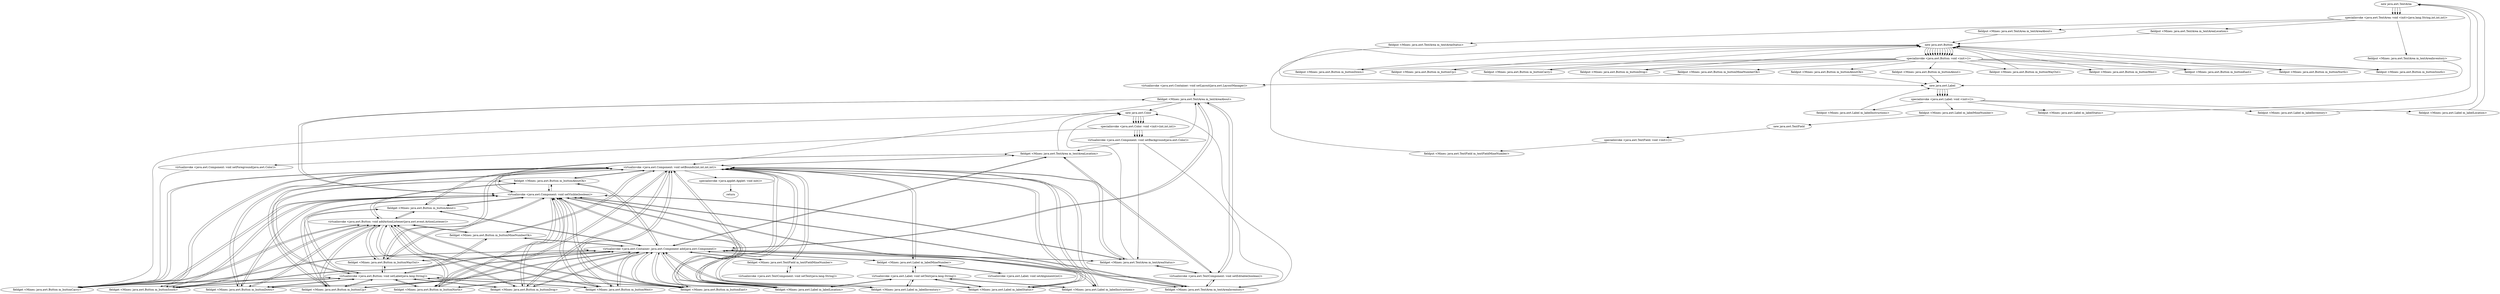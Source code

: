 digraph "" {
"new java.awt.TextArea";
 "new java.awt.TextArea"->"specialinvoke <java.awt.TextArea: void <init>(java.lang.String,int,int,int)>";
 "specialinvoke <java.awt.TextArea: void <init>(java.lang.String,int,int,int)>"->"fieldput <Mines: java.awt.TextArea m_textAreaAbout>";
 "fieldput <Mines: java.awt.TextArea m_textAreaAbout>"->"new java.awt.Button";
 "new java.awt.Button"->"specialinvoke <java.awt.Button: void <init>()>";
 "specialinvoke <java.awt.Button: void <init>()>"->"fieldput <Mines: java.awt.Button m_buttonAboutOk>";
 "fieldput <Mines: java.awt.Button m_buttonAboutOk>"->"new java.awt.Label";
 "new java.awt.Label"->"specialinvoke <java.awt.Label: void <init>()>";
 "specialinvoke <java.awt.Label: void <init>()>"->"fieldput <Mines: java.awt.Label m_labelInstructions>";
 "fieldput <Mines: java.awt.Label m_labelInstructions>"->"new java.awt.Label";
 "new java.awt.Label"->"specialinvoke <java.awt.Label: void <init>()>";
 "specialinvoke <java.awt.Label: void <init>()>"->"fieldput <Mines: java.awt.Label m_labelStatus>";
 "fieldput <Mines: java.awt.Label m_labelStatus>"->"new java.awt.TextArea";
 "new java.awt.TextArea"->"specialinvoke <java.awt.TextArea: void <init>(java.lang.String,int,int,int)>";
 "specialinvoke <java.awt.TextArea: void <init>(java.lang.String,int,int,int)>"->"fieldput <Mines: java.awt.TextArea m_textAreaStatus>";
 "fieldput <Mines: java.awt.TextArea m_textAreaStatus>"->"new java.awt.Label";
 "new java.awt.Label"->"specialinvoke <java.awt.Label: void <init>()>";
 "specialinvoke <java.awt.Label: void <init>()>"->"fieldput <Mines: java.awt.Label m_labelInventory>";
 "fieldput <Mines: java.awt.Label m_labelInventory>"->"new java.awt.TextArea";
 "new java.awt.TextArea"->"specialinvoke <java.awt.TextArea: void <init>(java.lang.String,int,int,int)>";
 "specialinvoke <java.awt.TextArea: void <init>(java.lang.String,int,int,int)>"->"fieldput <Mines: java.awt.TextArea m_textAreaInventory>";
 "fieldput <Mines: java.awt.TextArea m_textAreaInventory>"->"new java.awt.Label";
 "new java.awt.Label"->"specialinvoke <java.awt.Label: void <init>()>";
 "specialinvoke <java.awt.Label: void <init>()>"->"fieldput <Mines: java.awt.Label m_labelLocation>";
 "fieldput <Mines: java.awt.Label m_labelLocation>"->"new java.awt.TextArea";
 "new java.awt.TextArea"->"specialinvoke <java.awt.TextArea: void <init>(java.lang.String,int,int,int)>";
 "specialinvoke <java.awt.TextArea: void <init>(java.lang.String,int,int,int)>"->"fieldput <Mines: java.awt.TextArea m_textAreaLocation>";
 "fieldput <Mines: java.awt.TextArea m_textAreaLocation>"->"new java.awt.Button";
 "new java.awt.Button"->"specialinvoke <java.awt.Button: void <init>()>";
 "specialinvoke <java.awt.Button: void <init>()>"->"fieldput <Mines: java.awt.Button m_buttonWest>";
 "fieldput <Mines: java.awt.Button m_buttonWest>"->"new java.awt.Button";
 "new java.awt.Button"->"specialinvoke <java.awt.Button: void <init>()>";
 "specialinvoke <java.awt.Button: void <init>()>"->"fieldput <Mines: java.awt.Button m_buttonEast>";
 "fieldput <Mines: java.awt.Button m_buttonEast>"->"new java.awt.Button";
 "new java.awt.Button"->"specialinvoke <java.awt.Button: void <init>()>";
 "specialinvoke <java.awt.Button: void <init>()>"->"fieldput <Mines: java.awt.Button m_buttonNorth>";
 "fieldput <Mines: java.awt.Button m_buttonNorth>"->"new java.awt.Button";
 "new java.awt.Button"->"specialinvoke <java.awt.Button: void <init>()>";
 "specialinvoke <java.awt.Button: void <init>()>"->"fieldput <Mines: java.awt.Button m_buttonSouth>";
 "fieldput <Mines: java.awt.Button m_buttonSouth>"->"new java.awt.Button";
 "new java.awt.Button"->"specialinvoke <java.awt.Button: void <init>()>";
 "specialinvoke <java.awt.Button: void <init>()>"->"fieldput <Mines: java.awt.Button m_buttonDown>";
 "fieldput <Mines: java.awt.Button m_buttonDown>"->"new java.awt.Button";
 "new java.awt.Button"->"specialinvoke <java.awt.Button: void <init>()>";
 "specialinvoke <java.awt.Button: void <init>()>"->"fieldput <Mines: java.awt.Button m_buttonUp>";
 "fieldput <Mines: java.awt.Button m_buttonUp>"->"new java.awt.Button";
 "new java.awt.Button"->"specialinvoke <java.awt.Button: void <init>()>";
 "specialinvoke <java.awt.Button: void <init>()>"->"fieldput <Mines: java.awt.Button m_buttonCarry>";
 "fieldput <Mines: java.awt.Button m_buttonCarry>"->"new java.awt.Button";
 "new java.awt.Button"->"specialinvoke <java.awt.Button: void <init>()>";
 "specialinvoke <java.awt.Button: void <init>()>"->"fieldput <Mines: java.awt.Button m_buttonDrop>";
 "fieldput <Mines: java.awt.Button m_buttonDrop>"->"new java.awt.Button";
 "new java.awt.Button"->"specialinvoke <java.awt.Button: void <init>()>";
 "specialinvoke <java.awt.Button: void <init>()>"->"fieldput <Mines: java.awt.Button m_buttonWayOut>";
 "fieldput <Mines: java.awt.Button m_buttonWayOut>"->"new java.awt.Button";
 "new java.awt.Button"->"specialinvoke <java.awt.Button: void <init>()>";
 "specialinvoke <java.awt.Button: void <init>()>"->"fieldput <Mines: java.awt.Button m_buttonAbout>";
 "fieldput <Mines: java.awt.Button m_buttonAbout>"->"new java.awt.Label";
 "new java.awt.Label"->"specialinvoke <java.awt.Label: void <init>()>";
 "specialinvoke <java.awt.Label: void <init>()>"->"fieldput <Mines: java.awt.Label m_labelMineNumber>";
 "fieldput <Mines: java.awt.Label m_labelMineNumber>"->"new java.awt.TextField";
 "new java.awt.TextField"->"specialinvoke <java.awt.TextField: void <init>()>";
 "specialinvoke <java.awt.TextField: void <init>()>"->"fieldput <Mines: java.awt.TextField m_textFieldMineNumber>";
 "fieldput <Mines: java.awt.TextField m_textFieldMineNumber>"->"new java.awt.Button";
 "new java.awt.Button"->"specialinvoke <java.awt.Button: void <init>()>";
 "specialinvoke <java.awt.Button: void <init>()>"->"fieldput <Mines: java.awt.Button m_buttonMineNumberOk>";
 "fieldput <Mines: java.awt.Button m_buttonMineNumberOk>"->"virtualinvoke <java.awt.Container: void setLayout(java.awt.LayoutManager)>";
 "virtualinvoke <java.awt.Container: void setLayout(java.awt.LayoutManager)>"->"fieldget <Mines: java.awt.TextArea m_textAreaAbout>";
 "fieldget <Mines: java.awt.TextArea m_textAreaAbout>"->"new java.awt.Color";
 "new java.awt.Color"->"specialinvoke <java.awt.Color: void <init>(int,int,int)>";
 "specialinvoke <java.awt.Color: void <init>(int,int,int)>"->"virtualinvoke <java.awt.Component: void setBackground(java.awt.Color)>";
 "virtualinvoke <java.awt.Component: void setBackground(java.awt.Color)>"->"fieldget <Mines: java.awt.TextArea m_textAreaAbout>";
 "fieldget <Mines: java.awt.TextArea m_textAreaAbout>"->"virtualinvoke <java.awt.TextComponent: void setEditable(boolean)>";
 "virtualinvoke <java.awt.TextComponent: void setEditable(boolean)>"->"fieldget <Mines: java.awt.TextArea m_textAreaAbout>";
 "fieldget <Mines: java.awt.TextArea m_textAreaAbout>"->"virtualinvoke <java.awt.Component: void setVisible(boolean)>";
 "virtualinvoke <java.awt.Component: void setVisible(boolean)>"->"fieldget <Mines: java.awt.TextArea m_textAreaAbout>";
 "fieldget <Mines: java.awt.TextArea m_textAreaAbout>"->"virtualinvoke <java.awt.Container: java.awt.Component add(java.awt.Component)>";
 "virtualinvoke <java.awt.Container: java.awt.Component add(java.awt.Component)>"->"fieldget <Mines: java.awt.TextArea m_textAreaAbout>";
 "fieldget <Mines: java.awt.TextArea m_textAreaAbout>"->"virtualinvoke <java.awt.Component: void setBounds(int,int,int,int)>";
 "virtualinvoke <java.awt.Component: void setBounds(int,int,int,int)>"->"fieldget <Mines: java.awt.Button m_buttonAboutOk>";
 "fieldget <Mines: java.awt.Button m_buttonAboutOk>"->"virtualinvoke <java.awt.Button: void setLabel(java.lang.String)>";
 "virtualinvoke <java.awt.Button: void setLabel(java.lang.String)>"->"fieldget <Mines: java.awt.Button m_buttonAboutOk>";
 "fieldget <Mines: java.awt.Button m_buttonAboutOk>"->"virtualinvoke <java.awt.Component: void setVisible(boolean)>";
 "virtualinvoke <java.awt.Component: void setVisible(boolean)>"->"fieldget <Mines: java.awt.Button m_buttonAboutOk>";
 "fieldget <Mines: java.awt.Button m_buttonAboutOk>"->"virtualinvoke <java.awt.Button: void addActionListener(java.awt.event.ActionListener)>";
 "virtualinvoke <java.awt.Button: void addActionListener(java.awt.event.ActionListener)>"->"fieldget <Mines: java.awt.Button m_buttonAboutOk>";
 "fieldget <Mines: java.awt.Button m_buttonAboutOk>"->"virtualinvoke <java.awt.Container: java.awt.Component add(java.awt.Component)>";
 "virtualinvoke <java.awt.Container: java.awt.Component add(java.awt.Component)>"->"fieldget <Mines: java.awt.Button m_buttonAboutOk>";
 "fieldget <Mines: java.awt.Button m_buttonAboutOk>"->"virtualinvoke <java.awt.Component: void setBounds(int,int,int,int)>";
 "virtualinvoke <java.awt.Component: void setBounds(int,int,int,int)>"->"fieldget <Mines: java.awt.Label m_labelInstructions>";
 "fieldget <Mines: java.awt.Label m_labelInstructions>"->"virtualinvoke <java.awt.Label: void setText(java.lang.String)>";
 "virtualinvoke <java.awt.Label: void setText(java.lang.String)>"->"fieldget <Mines: java.awt.Label m_labelInstructions>";
 "fieldget <Mines: java.awt.Label m_labelInstructions>"->"virtualinvoke <java.awt.Container: java.awt.Component add(java.awt.Component)>";
 "virtualinvoke <java.awt.Container: java.awt.Component add(java.awt.Component)>"->"fieldget <Mines: java.awt.Label m_labelInstructions>";
 "fieldget <Mines: java.awt.Label m_labelInstructions>"->"virtualinvoke <java.awt.Component: void setBounds(int,int,int,int)>";
 "virtualinvoke <java.awt.Component: void setBounds(int,int,int,int)>"->"fieldget <Mines: java.awt.Label m_labelStatus>";
 "fieldget <Mines: java.awt.Label m_labelStatus>"->"virtualinvoke <java.awt.Label: void setText(java.lang.String)>";
 "virtualinvoke <java.awt.Label: void setText(java.lang.String)>"->"fieldget <Mines: java.awt.Label m_labelStatus>";
 "fieldget <Mines: java.awt.Label m_labelStatus>"->"virtualinvoke <java.awt.Component: void setVisible(boolean)>";
 "virtualinvoke <java.awt.Component: void setVisible(boolean)>"->"fieldget <Mines: java.awt.Label m_labelStatus>";
 "fieldget <Mines: java.awt.Label m_labelStatus>"->"virtualinvoke <java.awt.Container: java.awt.Component add(java.awt.Component)>";
 "virtualinvoke <java.awt.Container: java.awt.Component add(java.awt.Component)>"->"fieldget <Mines: java.awt.Label m_labelStatus>";
 "fieldget <Mines: java.awt.Label m_labelStatus>"->"virtualinvoke <java.awt.Component: void setBounds(int,int,int,int)>";
 "virtualinvoke <java.awt.Component: void setBounds(int,int,int,int)>"->"fieldget <Mines: java.awt.TextArea m_textAreaStatus>";
 "fieldget <Mines: java.awt.TextArea m_textAreaStatus>"->"new java.awt.Color";
 "new java.awt.Color"->"specialinvoke <java.awt.Color: void <init>(int,int,int)>";
 "specialinvoke <java.awt.Color: void <init>(int,int,int)>"->"virtualinvoke <java.awt.Component: void setBackground(java.awt.Color)>";
 "virtualinvoke <java.awt.Component: void setBackground(java.awt.Color)>"->"fieldget <Mines: java.awt.TextArea m_textAreaStatus>";
 "fieldget <Mines: java.awt.TextArea m_textAreaStatus>"->"virtualinvoke <java.awt.TextComponent: void setEditable(boolean)>";
 "virtualinvoke <java.awt.TextComponent: void setEditable(boolean)>"->"fieldget <Mines: java.awt.TextArea m_textAreaStatus>";
 "fieldget <Mines: java.awt.TextArea m_textAreaStatus>"->"virtualinvoke <java.awt.Component: void setVisible(boolean)>";
 "virtualinvoke <java.awt.Component: void setVisible(boolean)>"->"fieldget <Mines: java.awt.TextArea m_textAreaStatus>";
 "fieldget <Mines: java.awt.TextArea m_textAreaStatus>"->"virtualinvoke <java.awt.Container: java.awt.Component add(java.awt.Component)>";
 "virtualinvoke <java.awt.Container: java.awt.Component add(java.awt.Component)>"->"fieldget <Mines: java.awt.TextArea m_textAreaStatus>";
 "fieldget <Mines: java.awt.TextArea m_textAreaStatus>"->"virtualinvoke <java.awt.Component: void setBounds(int,int,int,int)>";
 "virtualinvoke <java.awt.Component: void setBounds(int,int,int,int)>"->"fieldget <Mines: java.awt.Label m_labelInventory>";
 "fieldget <Mines: java.awt.Label m_labelInventory>"->"virtualinvoke <java.awt.Label: void setText(java.lang.String)>";
 "virtualinvoke <java.awt.Label: void setText(java.lang.String)>"->"fieldget <Mines: java.awt.Label m_labelInventory>";
 "fieldget <Mines: java.awt.Label m_labelInventory>"->"virtualinvoke <java.awt.Component: void setVisible(boolean)>";
 "virtualinvoke <java.awt.Component: void setVisible(boolean)>"->"fieldget <Mines: java.awt.Label m_labelInventory>";
 "fieldget <Mines: java.awt.Label m_labelInventory>"->"virtualinvoke <java.awt.Container: java.awt.Component add(java.awt.Component)>";
 "virtualinvoke <java.awt.Container: java.awt.Component add(java.awt.Component)>"->"fieldget <Mines: java.awt.Label m_labelInventory>";
 "fieldget <Mines: java.awt.Label m_labelInventory>"->"virtualinvoke <java.awt.Component: void setBounds(int,int,int,int)>";
 "virtualinvoke <java.awt.Component: void setBounds(int,int,int,int)>"->"fieldget <Mines: java.awt.TextArea m_textAreaInventory>";
 "fieldget <Mines: java.awt.TextArea m_textAreaInventory>"->"new java.awt.Color";
 "new java.awt.Color"->"specialinvoke <java.awt.Color: void <init>(int,int,int)>";
 "specialinvoke <java.awt.Color: void <init>(int,int,int)>"->"virtualinvoke <java.awt.Component: void setBackground(java.awt.Color)>";
 "virtualinvoke <java.awt.Component: void setBackground(java.awt.Color)>"->"fieldget <Mines: java.awt.TextArea m_textAreaInventory>";
 "fieldget <Mines: java.awt.TextArea m_textAreaInventory>"->"virtualinvoke <java.awt.TextComponent: void setEditable(boolean)>";
 "virtualinvoke <java.awt.TextComponent: void setEditable(boolean)>"->"fieldget <Mines: java.awt.TextArea m_textAreaInventory>";
 "fieldget <Mines: java.awt.TextArea m_textAreaInventory>"->"virtualinvoke <java.awt.Component: void setVisible(boolean)>";
 "virtualinvoke <java.awt.Component: void setVisible(boolean)>"->"fieldget <Mines: java.awt.TextArea m_textAreaInventory>";
 "fieldget <Mines: java.awt.TextArea m_textAreaInventory>"->"virtualinvoke <java.awt.Container: java.awt.Component add(java.awt.Component)>";
 "virtualinvoke <java.awt.Container: java.awt.Component add(java.awt.Component)>"->"fieldget <Mines: java.awt.TextArea m_textAreaInventory>";
 "fieldget <Mines: java.awt.TextArea m_textAreaInventory>"->"virtualinvoke <java.awt.Component: void setBounds(int,int,int,int)>";
 "virtualinvoke <java.awt.Component: void setBounds(int,int,int,int)>"->"fieldget <Mines: java.awt.Label m_labelLocation>";
 "fieldget <Mines: java.awt.Label m_labelLocation>"->"virtualinvoke <java.awt.Label: void setText(java.lang.String)>";
 "virtualinvoke <java.awt.Label: void setText(java.lang.String)>"->"fieldget <Mines: java.awt.Label m_labelLocation>";
 "fieldget <Mines: java.awt.Label m_labelLocation>"->"virtualinvoke <java.awt.Component: void setVisible(boolean)>";
 "virtualinvoke <java.awt.Component: void setVisible(boolean)>"->"fieldget <Mines: java.awt.Label m_labelLocation>";
 "fieldget <Mines: java.awt.Label m_labelLocation>"->"virtualinvoke <java.awt.Container: java.awt.Component add(java.awt.Component)>";
 "virtualinvoke <java.awt.Container: java.awt.Component add(java.awt.Component)>"->"fieldget <Mines: java.awt.Label m_labelLocation>";
 "fieldget <Mines: java.awt.Label m_labelLocation>"->"virtualinvoke <java.awt.Component: void setBounds(int,int,int,int)>";
 "virtualinvoke <java.awt.Component: void setBounds(int,int,int,int)>"->"fieldget <Mines: java.awt.TextArea m_textAreaLocation>";
 "fieldget <Mines: java.awt.TextArea m_textAreaLocation>"->"new java.awt.Color";
 "new java.awt.Color"->"specialinvoke <java.awt.Color: void <init>(int,int,int)>";
 "specialinvoke <java.awt.Color: void <init>(int,int,int)>"->"virtualinvoke <java.awt.Component: void setBackground(java.awt.Color)>";
 "virtualinvoke <java.awt.Component: void setBackground(java.awt.Color)>"->"fieldget <Mines: java.awt.TextArea m_textAreaLocation>";
 "fieldget <Mines: java.awt.TextArea m_textAreaLocation>"->"virtualinvoke <java.awt.TextComponent: void setEditable(boolean)>";
 "virtualinvoke <java.awt.TextComponent: void setEditable(boolean)>"->"fieldget <Mines: java.awt.TextArea m_textAreaLocation>";
 "fieldget <Mines: java.awt.TextArea m_textAreaLocation>"->"virtualinvoke <java.awt.Component: void setVisible(boolean)>";
 "virtualinvoke <java.awt.Component: void setVisible(boolean)>"->"fieldget <Mines: java.awt.TextArea m_textAreaLocation>";
 "fieldget <Mines: java.awt.TextArea m_textAreaLocation>"->"virtualinvoke <java.awt.Container: java.awt.Component add(java.awt.Component)>";
 "virtualinvoke <java.awt.Container: java.awt.Component add(java.awt.Component)>"->"fieldget <Mines: java.awt.TextArea m_textAreaLocation>";
 "fieldget <Mines: java.awt.TextArea m_textAreaLocation>"->"virtualinvoke <java.awt.Component: void setBounds(int,int,int,int)>";
 "virtualinvoke <java.awt.Component: void setBounds(int,int,int,int)>"->"fieldget <Mines: java.awt.Button m_buttonWest>";
 "fieldget <Mines: java.awt.Button m_buttonWest>"->"virtualinvoke <java.awt.Button: void setLabel(java.lang.String)>";
 "virtualinvoke <java.awt.Button: void setLabel(java.lang.String)>"->"fieldget <Mines: java.awt.Button m_buttonWest>";
 "fieldget <Mines: java.awt.Button m_buttonWest>"->"virtualinvoke <java.awt.Component: void setVisible(boolean)>";
 "virtualinvoke <java.awt.Component: void setVisible(boolean)>"->"fieldget <Mines: java.awt.Button m_buttonWest>";
 "fieldget <Mines: java.awt.Button m_buttonWest>"->"virtualinvoke <java.awt.Button: void addActionListener(java.awt.event.ActionListener)>";
 "virtualinvoke <java.awt.Button: void addActionListener(java.awt.event.ActionListener)>"->"fieldget <Mines: java.awt.Button m_buttonWest>";
 "fieldget <Mines: java.awt.Button m_buttonWest>"->"virtualinvoke <java.awt.Container: java.awt.Component add(java.awt.Component)>";
 "virtualinvoke <java.awt.Container: java.awt.Component add(java.awt.Component)>"->"fieldget <Mines: java.awt.Button m_buttonWest>";
 "fieldget <Mines: java.awt.Button m_buttonWest>"->"virtualinvoke <java.awt.Component: void setBounds(int,int,int,int)>";
 "virtualinvoke <java.awt.Component: void setBounds(int,int,int,int)>"->"fieldget <Mines: java.awt.Button m_buttonEast>";
 "fieldget <Mines: java.awt.Button m_buttonEast>"->"virtualinvoke <java.awt.Button: void setLabel(java.lang.String)>";
 "virtualinvoke <java.awt.Button: void setLabel(java.lang.String)>"->"fieldget <Mines: java.awt.Button m_buttonEast>";
 "fieldget <Mines: java.awt.Button m_buttonEast>"->"virtualinvoke <java.awt.Component: void setVisible(boolean)>";
 "virtualinvoke <java.awt.Component: void setVisible(boolean)>"->"fieldget <Mines: java.awt.Button m_buttonEast>";
 "fieldget <Mines: java.awt.Button m_buttonEast>"->"virtualinvoke <java.awt.Button: void addActionListener(java.awt.event.ActionListener)>";
 "virtualinvoke <java.awt.Button: void addActionListener(java.awt.event.ActionListener)>"->"fieldget <Mines: java.awt.Button m_buttonEast>";
 "fieldget <Mines: java.awt.Button m_buttonEast>"->"virtualinvoke <java.awt.Container: java.awt.Component add(java.awt.Component)>";
 "virtualinvoke <java.awt.Container: java.awt.Component add(java.awt.Component)>"->"fieldget <Mines: java.awt.Button m_buttonEast>";
 "fieldget <Mines: java.awt.Button m_buttonEast>"->"virtualinvoke <java.awt.Component: void setBounds(int,int,int,int)>";
 "virtualinvoke <java.awt.Component: void setBounds(int,int,int,int)>"->"fieldget <Mines: java.awt.Button m_buttonNorth>";
 "fieldget <Mines: java.awt.Button m_buttonNorth>"->"virtualinvoke <java.awt.Button: void setLabel(java.lang.String)>";
 "virtualinvoke <java.awt.Button: void setLabel(java.lang.String)>"->"fieldget <Mines: java.awt.Button m_buttonNorth>";
 "fieldget <Mines: java.awt.Button m_buttonNorth>"->"virtualinvoke <java.awt.Component: void setVisible(boolean)>";
 "virtualinvoke <java.awt.Component: void setVisible(boolean)>"->"fieldget <Mines: java.awt.Button m_buttonNorth>";
 "fieldget <Mines: java.awt.Button m_buttonNorth>"->"virtualinvoke <java.awt.Button: void addActionListener(java.awt.event.ActionListener)>";
 "virtualinvoke <java.awt.Button: void addActionListener(java.awt.event.ActionListener)>"->"fieldget <Mines: java.awt.Button m_buttonNorth>";
 "fieldget <Mines: java.awt.Button m_buttonNorth>"->"virtualinvoke <java.awt.Container: java.awt.Component add(java.awt.Component)>";
 "virtualinvoke <java.awt.Container: java.awt.Component add(java.awt.Component)>"->"fieldget <Mines: java.awt.Button m_buttonNorth>";
 "fieldget <Mines: java.awt.Button m_buttonNorth>"->"virtualinvoke <java.awt.Component: void setBounds(int,int,int,int)>";
 "virtualinvoke <java.awt.Component: void setBounds(int,int,int,int)>"->"fieldget <Mines: java.awt.Button m_buttonSouth>";
 "fieldget <Mines: java.awt.Button m_buttonSouth>"->"virtualinvoke <java.awt.Button: void setLabel(java.lang.String)>";
 "virtualinvoke <java.awt.Button: void setLabel(java.lang.String)>"->"fieldget <Mines: java.awt.Button m_buttonSouth>";
 "fieldget <Mines: java.awt.Button m_buttonSouth>"->"virtualinvoke <java.awt.Component: void setVisible(boolean)>";
 "virtualinvoke <java.awt.Component: void setVisible(boolean)>"->"fieldget <Mines: java.awt.Button m_buttonSouth>";
 "fieldget <Mines: java.awt.Button m_buttonSouth>"->"virtualinvoke <java.awt.Button: void addActionListener(java.awt.event.ActionListener)>";
 "virtualinvoke <java.awt.Button: void addActionListener(java.awt.event.ActionListener)>"->"fieldget <Mines: java.awt.Button m_buttonSouth>";
 "fieldget <Mines: java.awt.Button m_buttonSouth>"->"virtualinvoke <java.awt.Container: java.awt.Component add(java.awt.Component)>";
 "virtualinvoke <java.awt.Container: java.awt.Component add(java.awt.Component)>"->"fieldget <Mines: java.awt.Button m_buttonSouth>";
 "fieldget <Mines: java.awt.Button m_buttonSouth>"->"virtualinvoke <java.awt.Component: void setBounds(int,int,int,int)>";
 "virtualinvoke <java.awt.Component: void setBounds(int,int,int,int)>"->"fieldget <Mines: java.awt.Button m_buttonDown>";
 "fieldget <Mines: java.awt.Button m_buttonDown>"->"virtualinvoke <java.awt.Button: void setLabel(java.lang.String)>";
 "virtualinvoke <java.awt.Button: void setLabel(java.lang.String)>"->"fieldget <Mines: java.awt.Button m_buttonDown>";
 "fieldget <Mines: java.awt.Button m_buttonDown>"->"virtualinvoke <java.awt.Component: void setVisible(boolean)>";
 "virtualinvoke <java.awt.Component: void setVisible(boolean)>"->"fieldget <Mines: java.awt.Button m_buttonDown>";
 "fieldget <Mines: java.awt.Button m_buttonDown>"->"virtualinvoke <java.awt.Button: void addActionListener(java.awt.event.ActionListener)>";
 "virtualinvoke <java.awt.Button: void addActionListener(java.awt.event.ActionListener)>"->"fieldget <Mines: java.awt.Button m_buttonDown>";
 "fieldget <Mines: java.awt.Button m_buttonDown>"->"virtualinvoke <java.awt.Container: java.awt.Component add(java.awt.Component)>";
 "virtualinvoke <java.awt.Container: java.awt.Component add(java.awt.Component)>"->"fieldget <Mines: java.awt.Button m_buttonDown>";
 "fieldget <Mines: java.awt.Button m_buttonDown>"->"virtualinvoke <java.awt.Component: void setBounds(int,int,int,int)>";
 "virtualinvoke <java.awt.Component: void setBounds(int,int,int,int)>"->"fieldget <Mines: java.awt.Button m_buttonUp>";
 "fieldget <Mines: java.awt.Button m_buttonUp>"->"virtualinvoke <java.awt.Button: void setLabel(java.lang.String)>";
 "virtualinvoke <java.awt.Button: void setLabel(java.lang.String)>"->"fieldget <Mines: java.awt.Button m_buttonUp>";
 "fieldget <Mines: java.awt.Button m_buttonUp>"->"virtualinvoke <java.awt.Component: void setVisible(boolean)>";
 "virtualinvoke <java.awt.Component: void setVisible(boolean)>"->"fieldget <Mines: java.awt.Button m_buttonUp>";
 "fieldget <Mines: java.awt.Button m_buttonUp>"->"virtualinvoke <java.awt.Button: void addActionListener(java.awt.event.ActionListener)>";
 "virtualinvoke <java.awt.Button: void addActionListener(java.awt.event.ActionListener)>"->"fieldget <Mines: java.awt.Button m_buttonUp>";
 "fieldget <Mines: java.awt.Button m_buttonUp>"->"virtualinvoke <java.awt.Container: java.awt.Component add(java.awt.Component)>";
 "virtualinvoke <java.awt.Container: java.awt.Component add(java.awt.Component)>"->"fieldget <Mines: java.awt.Button m_buttonUp>";
 "fieldget <Mines: java.awt.Button m_buttonUp>"->"virtualinvoke <java.awt.Component: void setBounds(int,int,int,int)>";
 "virtualinvoke <java.awt.Component: void setBounds(int,int,int,int)>"->"fieldget <Mines: java.awt.Button m_buttonCarry>";
 "fieldget <Mines: java.awt.Button m_buttonCarry>"->"new java.awt.Color";
 "new java.awt.Color"->"specialinvoke <java.awt.Color: void <init>(int,int,int)>";
 "specialinvoke <java.awt.Color: void <init>(int,int,int)>"->"virtualinvoke <java.awt.Component: void setForeground(java.awt.Color)>";
 "virtualinvoke <java.awt.Component: void setForeground(java.awt.Color)>"->"fieldget <Mines: java.awt.Button m_buttonCarry>";
 "fieldget <Mines: java.awt.Button m_buttonCarry>"->"virtualinvoke <java.awt.Button: void setLabel(java.lang.String)>";
 "virtualinvoke <java.awt.Button: void setLabel(java.lang.String)>"->"fieldget <Mines: java.awt.Button m_buttonCarry>";
 "fieldget <Mines: java.awt.Button m_buttonCarry>"->"virtualinvoke <java.awt.Component: void setVisible(boolean)>";
 "virtualinvoke <java.awt.Component: void setVisible(boolean)>"->"fieldget <Mines: java.awt.Button m_buttonCarry>";
 "fieldget <Mines: java.awt.Button m_buttonCarry>"->"virtualinvoke <java.awt.Button: void addActionListener(java.awt.event.ActionListener)>";
 "virtualinvoke <java.awt.Button: void addActionListener(java.awt.event.ActionListener)>"->"fieldget <Mines: java.awt.Button m_buttonCarry>";
 "fieldget <Mines: java.awt.Button m_buttonCarry>"->"virtualinvoke <java.awt.Container: java.awt.Component add(java.awt.Component)>";
 "virtualinvoke <java.awt.Container: java.awt.Component add(java.awt.Component)>"->"fieldget <Mines: java.awt.Button m_buttonCarry>";
 "fieldget <Mines: java.awt.Button m_buttonCarry>"->"virtualinvoke <java.awt.Component: void setBounds(int,int,int,int)>";
 "virtualinvoke <java.awt.Component: void setBounds(int,int,int,int)>"->"fieldget <Mines: java.awt.Button m_buttonDrop>";
 "fieldget <Mines: java.awt.Button m_buttonDrop>"->"virtualinvoke <java.awt.Button: void setLabel(java.lang.String)>";
 "virtualinvoke <java.awt.Button: void setLabel(java.lang.String)>"->"fieldget <Mines: java.awt.Button m_buttonDrop>";
 "fieldget <Mines: java.awt.Button m_buttonDrop>"->"virtualinvoke <java.awt.Component: void setVisible(boolean)>";
 "virtualinvoke <java.awt.Component: void setVisible(boolean)>"->"fieldget <Mines: java.awt.Button m_buttonDrop>";
 "fieldget <Mines: java.awt.Button m_buttonDrop>"->"virtualinvoke <java.awt.Button: void addActionListener(java.awt.event.ActionListener)>";
 "virtualinvoke <java.awt.Button: void addActionListener(java.awt.event.ActionListener)>"->"fieldget <Mines: java.awt.Button m_buttonDrop>";
 "fieldget <Mines: java.awt.Button m_buttonDrop>"->"virtualinvoke <java.awt.Container: java.awt.Component add(java.awt.Component)>";
 "virtualinvoke <java.awt.Container: java.awt.Component add(java.awt.Component)>"->"fieldget <Mines: java.awt.Button m_buttonDrop>";
 "fieldget <Mines: java.awt.Button m_buttonDrop>"->"virtualinvoke <java.awt.Component: void setBounds(int,int,int,int)>";
 "virtualinvoke <java.awt.Component: void setBounds(int,int,int,int)>"->"fieldget <Mines: java.awt.Button m_buttonWayOut>";
 "fieldget <Mines: java.awt.Button m_buttonWayOut>"->"virtualinvoke <java.awt.Button: void setLabel(java.lang.String)>";
 "virtualinvoke <java.awt.Button: void setLabel(java.lang.String)>"->"fieldget <Mines: java.awt.Button m_buttonWayOut>";
 "fieldget <Mines: java.awt.Button m_buttonWayOut>"->"virtualinvoke <java.awt.Component: void setVisible(boolean)>";
 "virtualinvoke <java.awt.Component: void setVisible(boolean)>"->"fieldget <Mines: java.awt.Button m_buttonWayOut>";
 "fieldget <Mines: java.awt.Button m_buttonWayOut>"->"virtualinvoke <java.awt.Button: void addActionListener(java.awt.event.ActionListener)>";
 "virtualinvoke <java.awt.Button: void addActionListener(java.awt.event.ActionListener)>"->"fieldget <Mines: java.awt.Button m_buttonWayOut>";
 "fieldget <Mines: java.awt.Button m_buttonWayOut>"->"virtualinvoke <java.awt.Container: java.awt.Component add(java.awt.Component)>";
 "virtualinvoke <java.awt.Container: java.awt.Component add(java.awt.Component)>"->"fieldget <Mines: java.awt.Button m_buttonWayOut>";
 "fieldget <Mines: java.awt.Button m_buttonWayOut>"->"virtualinvoke <java.awt.Component: void setBounds(int,int,int,int)>";
 "virtualinvoke <java.awt.Component: void setBounds(int,int,int,int)>"->"fieldget <Mines: java.awt.Button m_buttonAbout>";
 "fieldget <Mines: java.awt.Button m_buttonAbout>"->"virtualinvoke <java.awt.Button: void setLabel(java.lang.String)>";
 "virtualinvoke <java.awt.Button: void setLabel(java.lang.String)>"->"fieldget <Mines: java.awt.Button m_buttonAbout>";
 "fieldget <Mines: java.awt.Button m_buttonAbout>"->"virtualinvoke <java.awt.Component: void setVisible(boolean)>";
 "virtualinvoke <java.awt.Component: void setVisible(boolean)>"->"fieldget <Mines: java.awt.Button m_buttonAbout>";
 "fieldget <Mines: java.awt.Button m_buttonAbout>"->"virtualinvoke <java.awt.Button: void addActionListener(java.awt.event.ActionListener)>";
 "virtualinvoke <java.awt.Button: void addActionListener(java.awt.event.ActionListener)>"->"fieldget <Mines: java.awt.Button m_buttonAbout>";
 "fieldget <Mines: java.awt.Button m_buttonAbout>"->"virtualinvoke <java.awt.Container: java.awt.Component add(java.awt.Component)>";
 "virtualinvoke <java.awt.Container: java.awt.Component add(java.awt.Component)>"->"fieldget <Mines: java.awt.Button m_buttonAbout>";
 "fieldget <Mines: java.awt.Button m_buttonAbout>"->"virtualinvoke <java.awt.Component: void setBounds(int,int,int,int)>";
 "virtualinvoke <java.awt.Component: void setBounds(int,int,int,int)>"->"fieldget <Mines: java.awt.Label m_labelMineNumber>";
 "fieldget <Mines: java.awt.Label m_labelMineNumber>"->"virtualinvoke <java.awt.Label: void setAlignment(int)>";
 "virtualinvoke <java.awt.Label: void setAlignment(int)>"->"fieldget <Mines: java.awt.Label m_labelMineNumber>";
 "fieldget <Mines: java.awt.Label m_labelMineNumber>"->"virtualinvoke <java.awt.Label: void setText(java.lang.String)>";
 "virtualinvoke <java.awt.Label: void setText(java.lang.String)>"->"fieldget <Mines: java.awt.Label m_labelMineNumber>";
 "fieldget <Mines: java.awt.Label m_labelMineNumber>"->"virtualinvoke <java.awt.Container: java.awt.Component add(java.awt.Component)>";
 "virtualinvoke <java.awt.Container: java.awt.Component add(java.awt.Component)>"->"fieldget <Mines: java.awt.Label m_labelMineNumber>";
 "fieldget <Mines: java.awt.Label m_labelMineNumber>"->"virtualinvoke <java.awt.Component: void setBounds(int,int,int,int)>";
 "virtualinvoke <java.awt.Component: void setBounds(int,int,int,int)>"->"fieldget <Mines: java.awt.TextField m_textFieldMineNumber>";
 "fieldget <Mines: java.awt.TextField m_textFieldMineNumber>"->"virtualinvoke <java.awt.TextComponent: void setText(java.lang.String)>";
 "virtualinvoke <java.awt.TextComponent: void setText(java.lang.String)>"->"fieldget <Mines: java.awt.TextField m_textFieldMineNumber>";
 "fieldget <Mines: java.awt.TextField m_textFieldMineNumber>"->"virtualinvoke <java.awt.Container: java.awt.Component add(java.awt.Component)>";
 "virtualinvoke <java.awt.Container: java.awt.Component add(java.awt.Component)>"->"fieldget <Mines: java.awt.TextField m_textFieldMineNumber>";
 "fieldget <Mines: java.awt.TextField m_textFieldMineNumber>"->"virtualinvoke <java.awt.Component: void setBounds(int,int,int,int)>";
 "virtualinvoke <java.awt.Component: void setBounds(int,int,int,int)>"->"fieldget <Mines: java.awt.Button m_buttonMineNumberOk>";
 "fieldget <Mines: java.awt.Button m_buttonMineNumberOk>"->"virtualinvoke <java.awt.Button: void setLabel(java.lang.String)>";
 "virtualinvoke <java.awt.Button: void setLabel(java.lang.String)>"->"fieldget <Mines: java.awt.Button m_buttonMineNumberOk>";
 "fieldget <Mines: java.awt.Button m_buttonMineNumberOk>"->"virtualinvoke <java.awt.Button: void addActionListener(java.awt.event.ActionListener)>";
 "virtualinvoke <java.awt.Button: void addActionListener(java.awt.event.ActionListener)>"->"fieldget <Mines: java.awt.Button m_buttonMineNumberOk>";
 "fieldget <Mines: java.awt.Button m_buttonMineNumberOk>"->"virtualinvoke <java.awt.Container: java.awt.Component add(java.awt.Component)>";
 "virtualinvoke <java.awt.Container: java.awt.Component add(java.awt.Component)>"->"fieldget <Mines: java.awt.Button m_buttonMineNumberOk>";
 "fieldget <Mines: java.awt.Button m_buttonMineNumberOk>"->"virtualinvoke <java.awt.Component: void setBounds(int,int,int,int)>";
 "virtualinvoke <java.awt.Component: void setBounds(int,int,int,int)>"->"specialinvoke <java.applet.Applet: void init()>";
 "specialinvoke <java.applet.Applet: void init()>"->"return";
}

